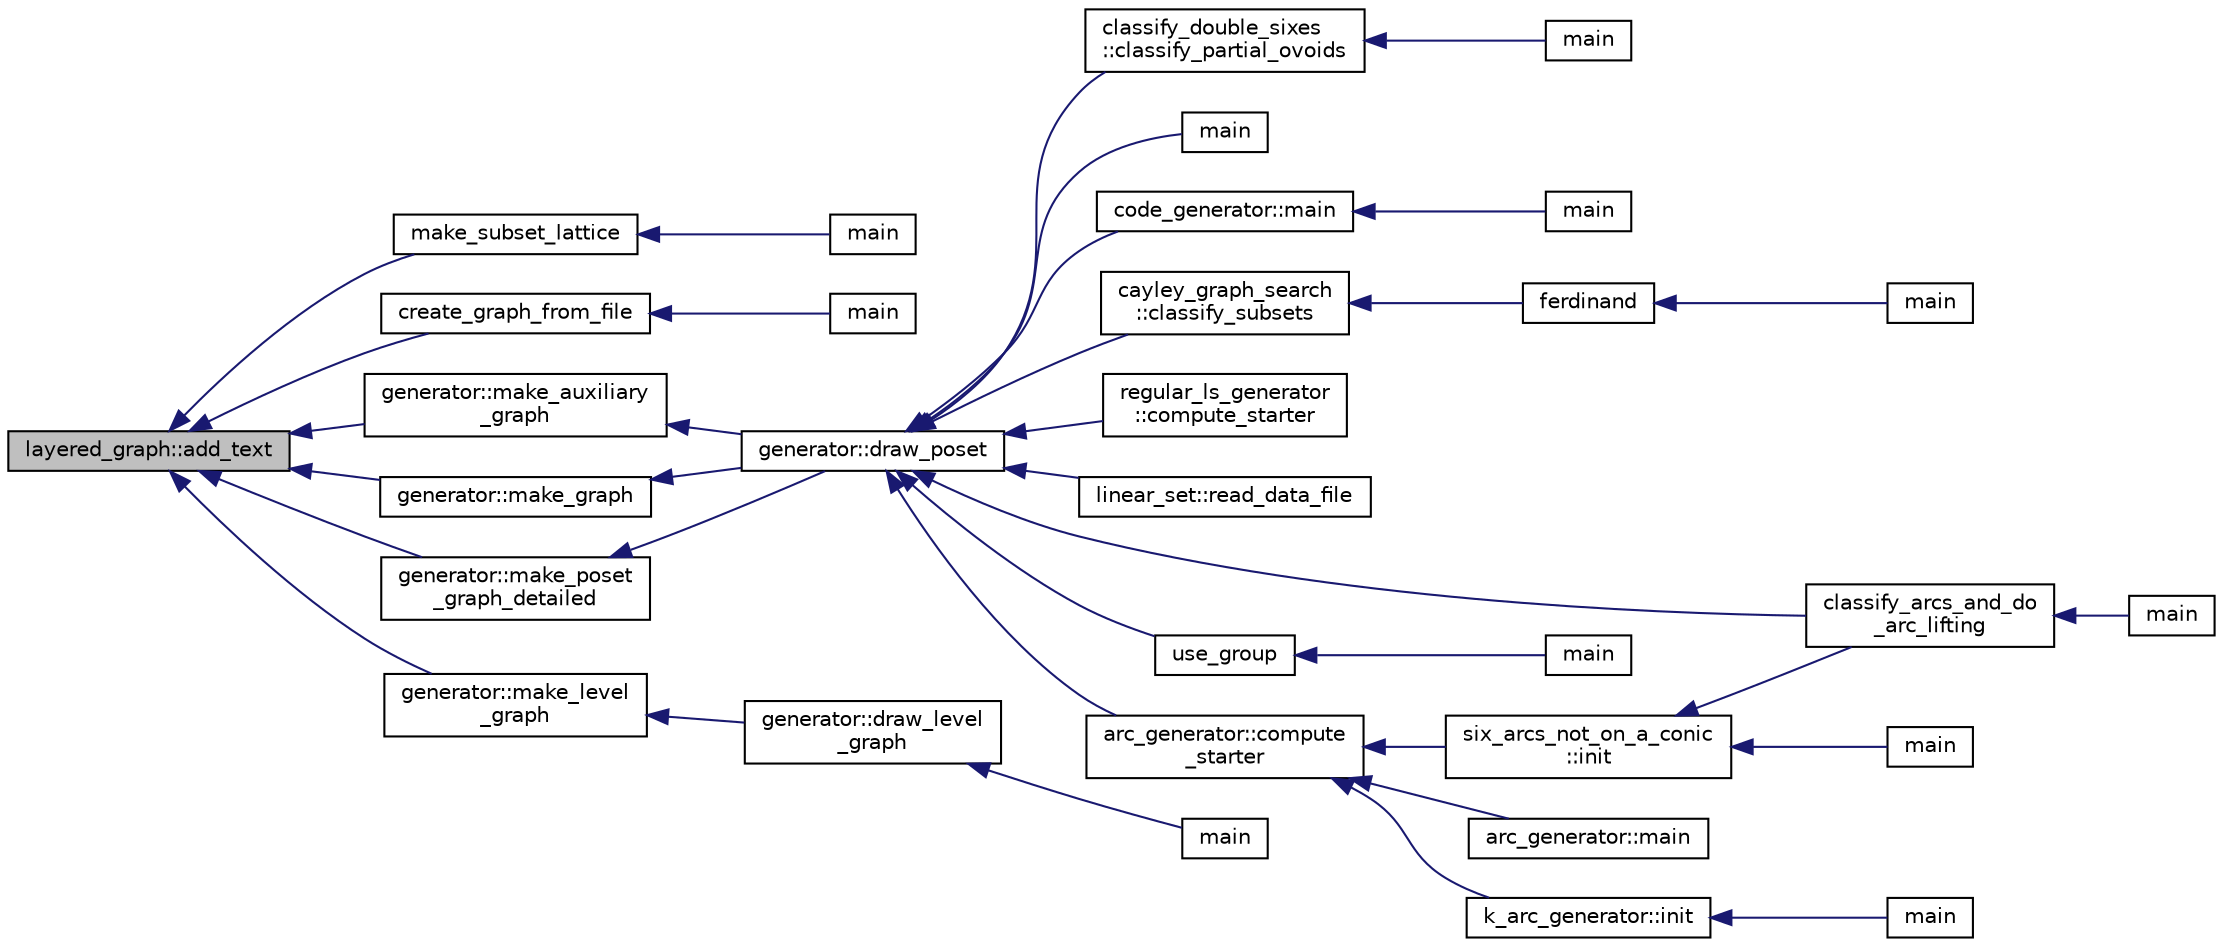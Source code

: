 digraph "layered_graph::add_text"
{
  edge [fontname="Helvetica",fontsize="10",labelfontname="Helvetica",labelfontsize="10"];
  node [fontname="Helvetica",fontsize="10",shape=record];
  rankdir="LR";
  Node207 [label="layered_graph::add_text",height=0.2,width=0.4,color="black", fillcolor="grey75", style="filled", fontcolor="black"];
  Node207 -> Node208 [dir="back",color="midnightblue",fontsize="10",style="solid",fontname="Helvetica"];
  Node208 [label="make_subset_lattice",height=0.2,width=0.4,color="black", fillcolor="white", style="filled",URL="$da/d78/poset__of__subsets_8_c.html#a9dc920908674ae38d5c24d78f5566e34"];
  Node208 -> Node209 [dir="back",color="midnightblue",fontsize="10",style="solid",fontname="Helvetica"];
  Node209 [label="main",height=0.2,width=0.4,color="black", fillcolor="white", style="filled",URL="$da/d78/poset__of__subsets_8_c.html#a3c04138a5bfe5d72780bb7e82a18e627"];
  Node207 -> Node210 [dir="back",color="midnightblue",fontsize="10",style="solid",fontname="Helvetica"];
  Node210 [label="create_graph_from_file",height=0.2,width=0.4,color="black", fillcolor="white", style="filled",URL="$db/d8d/create__layered__graph__file_8_c.html#a3861f0400d2bbd6a6228527acef31d77"];
  Node210 -> Node211 [dir="back",color="midnightblue",fontsize="10",style="solid",fontname="Helvetica"];
  Node211 [label="main",height=0.2,width=0.4,color="black", fillcolor="white", style="filled",URL="$db/d8d/create__layered__graph__file_8_c.html#a217dbf8b442f20279ea00b898af96f52"];
  Node207 -> Node212 [dir="back",color="midnightblue",fontsize="10",style="solid",fontname="Helvetica"];
  Node212 [label="generator::make_auxiliary\l_graph",height=0.2,width=0.4,color="black", fillcolor="white", style="filled",URL="$d7/d73/classgenerator.html#aabd85f45e3975dcf5eb15c0509e58392"];
  Node212 -> Node213 [dir="back",color="midnightblue",fontsize="10",style="solid",fontname="Helvetica"];
  Node213 [label="generator::draw_poset",height=0.2,width=0.4,color="black", fillcolor="white", style="filled",URL="$d7/d73/classgenerator.html#aa4f99c75a86701ba85e514a294efdf3a"];
  Node213 -> Node214 [dir="back",color="midnightblue",fontsize="10",style="solid",fontname="Helvetica"];
  Node214 [label="main",height=0.2,width=0.4,color="black", fillcolor="white", style="filled",URL="$d1/d5e/blt__main_8_c.html#a217dbf8b442f20279ea00b898af96f52"];
  Node213 -> Node215 [dir="back",color="midnightblue",fontsize="10",style="solid",fontname="Helvetica"];
  Node215 [label="code_generator::main",height=0.2,width=0.4,color="black", fillcolor="white", style="filled",URL="$db/d37/classcode__generator.html#ab3cf3a306e4032c2b471ac95321c599f"];
  Node215 -> Node216 [dir="back",color="midnightblue",fontsize="10",style="solid",fontname="Helvetica"];
  Node216 [label="main",height=0.2,width=0.4,color="black", fillcolor="white", style="filled",URL="$d4/d4f/codes_8_c.html#a217dbf8b442f20279ea00b898af96f52"];
  Node213 -> Node217 [dir="back",color="midnightblue",fontsize="10",style="solid",fontname="Helvetica"];
  Node217 [label="cayley_graph_search\l::classify_subsets",height=0.2,width=0.4,color="black", fillcolor="white", style="filled",URL="$de/dae/classcayley__graph__search.html#a4cf8a90752e018a281481ac80ad52c4b"];
  Node217 -> Node218 [dir="back",color="midnightblue",fontsize="10",style="solid",fontname="Helvetica"];
  Node218 [label="ferdinand",height=0.2,width=0.4,color="black", fillcolor="white", style="filled",URL="$da/df3/ferdinand_8_c.html#a322b57727d23cf5a0932f11c30ea18d9"];
  Node218 -> Node219 [dir="back",color="midnightblue",fontsize="10",style="solid",fontname="Helvetica"];
  Node219 [label="main",height=0.2,width=0.4,color="black", fillcolor="white", style="filled",URL="$da/df3/ferdinand_8_c.html#a3c04138a5bfe5d72780bb7e82a18e627"];
  Node213 -> Node220 [dir="back",color="midnightblue",fontsize="10",style="solid",fontname="Helvetica"];
  Node220 [label="regular_ls_generator\l::compute_starter",height=0.2,width=0.4,color="black", fillcolor="white", style="filled",URL="$d2/dd8/classregular__ls__generator.html#aa38907741058694a73194b02ceb4a53d"];
  Node213 -> Node221 [dir="back",color="midnightblue",fontsize="10",style="solid",fontname="Helvetica"];
  Node221 [label="linear_set::read_data_file",height=0.2,width=0.4,color="black", fillcolor="white", style="filled",URL="$dd/d86/classlinear__set.html#a9a5cd28cc81be7ee41002b2e3114c2cb"];
  Node213 -> Node222 [dir="back",color="midnightblue",fontsize="10",style="solid",fontname="Helvetica"];
  Node222 [label="classify_arcs_and_do\l_arc_lifting",height=0.2,width=0.4,color="black", fillcolor="white", style="filled",URL="$d6/dc3/arc__lifting__main_8_c.html#afdd7be16f16b8c71e9a72fe5f6a0b59c"];
  Node222 -> Node223 [dir="back",color="midnightblue",fontsize="10",style="solid",fontname="Helvetica"];
  Node223 [label="main",height=0.2,width=0.4,color="black", fillcolor="white", style="filled",URL="$d6/dc3/arc__lifting__main_8_c.html#a217dbf8b442f20279ea00b898af96f52"];
  Node213 -> Node224 [dir="back",color="midnightblue",fontsize="10",style="solid",fontname="Helvetica"];
  Node224 [label="use_group",height=0.2,width=0.4,color="black", fillcolor="white", style="filled",URL="$d9/d9f/all__cliques_8_c.html#aba62531e97173264c39afe2c7857af31"];
  Node224 -> Node225 [dir="back",color="midnightblue",fontsize="10",style="solid",fontname="Helvetica"];
  Node225 [label="main",height=0.2,width=0.4,color="black", fillcolor="white", style="filled",URL="$d9/d9f/all__cliques_8_c.html#a3c04138a5bfe5d72780bb7e82a18e627"];
  Node213 -> Node226 [dir="back",color="midnightblue",fontsize="10",style="solid",fontname="Helvetica"];
  Node226 [label="arc_generator::compute\l_starter",height=0.2,width=0.4,color="black", fillcolor="white", style="filled",URL="$d4/d21/classarc__generator.html#aad1dcec3a1c302e743d574bd1ac857d9"];
  Node226 -> Node227 [dir="back",color="midnightblue",fontsize="10",style="solid",fontname="Helvetica"];
  Node227 [label="arc_generator::main",height=0.2,width=0.4,color="black", fillcolor="white", style="filled",URL="$d4/d21/classarc__generator.html#ad80140b51b165dad1fe6ab232be7829a"];
  Node226 -> Node228 [dir="back",color="midnightblue",fontsize="10",style="solid",fontname="Helvetica"];
  Node228 [label="k_arc_generator::init",height=0.2,width=0.4,color="black", fillcolor="white", style="filled",URL="$d6/dd8/classk__arc__generator.html#a6036d9f52ede9f8ca681505626b5361d"];
  Node228 -> Node229 [dir="back",color="midnightblue",fontsize="10",style="solid",fontname="Helvetica"];
  Node229 [label="main",height=0.2,width=0.4,color="black", fillcolor="white", style="filled",URL="$d6/d01/k__arc__generator__main_8_c.html#a217dbf8b442f20279ea00b898af96f52"];
  Node226 -> Node230 [dir="back",color="midnightblue",fontsize="10",style="solid",fontname="Helvetica"];
  Node230 [label="six_arcs_not_on_a_conic\l::init",height=0.2,width=0.4,color="black", fillcolor="white", style="filled",URL="$d8/de6/classsix__arcs__not__on__a__conic.html#a7a4d5cf8a098488729934cfa8a70944a"];
  Node230 -> Node222 [dir="back",color="midnightblue",fontsize="10",style="solid",fontname="Helvetica"];
  Node230 -> Node231 [dir="back",color="midnightblue",fontsize="10",style="solid",fontname="Helvetica"];
  Node231 [label="main",height=0.2,width=0.4,color="black", fillcolor="white", style="filled",URL="$d2/dfa/create__surface__main_8_c.html#a217dbf8b442f20279ea00b898af96f52"];
  Node213 -> Node232 [dir="back",color="midnightblue",fontsize="10",style="solid",fontname="Helvetica"];
  Node232 [label="classify_double_sixes\l::classify_partial_ovoids",height=0.2,width=0.4,color="black", fillcolor="white", style="filled",URL="$dd/d23/classclassify__double__sixes.html#a2253fca143a0e8a3e39655eb05668ae9"];
  Node232 -> Node233 [dir="back",color="midnightblue",fontsize="10",style="solid",fontname="Helvetica"];
  Node233 [label="main",height=0.2,width=0.4,color="black", fillcolor="white", style="filled",URL="$df/df8/surface__classify_8_c.html#a217dbf8b442f20279ea00b898af96f52"];
  Node207 -> Node234 [dir="back",color="midnightblue",fontsize="10",style="solid",fontname="Helvetica"];
  Node234 [label="generator::make_graph",height=0.2,width=0.4,color="black", fillcolor="white", style="filled",URL="$d7/d73/classgenerator.html#a70dd7819a500c8baef63327eb5d72f4c"];
  Node234 -> Node213 [dir="back",color="midnightblue",fontsize="10",style="solid",fontname="Helvetica"];
  Node207 -> Node235 [dir="back",color="midnightblue",fontsize="10",style="solid",fontname="Helvetica"];
  Node235 [label="generator::make_level\l_graph",height=0.2,width=0.4,color="black", fillcolor="white", style="filled",URL="$d7/d73/classgenerator.html#ac5980214ff3f3db0a36011316869c712"];
  Node235 -> Node236 [dir="back",color="midnightblue",fontsize="10",style="solid",fontname="Helvetica"];
  Node236 [label="generator::draw_level\l_graph",height=0.2,width=0.4,color="black", fillcolor="white", style="filled",URL="$d7/d73/classgenerator.html#a6bbc7b7aafea55ff8e202efc43ab263c"];
  Node236 -> Node237 [dir="back",color="midnightblue",fontsize="10",style="solid",fontname="Helvetica"];
  Node237 [label="main",height=0.2,width=0.4,color="black", fillcolor="white", style="filled",URL="$de/d2d/graph_2graph_8_c.html#a217dbf8b442f20279ea00b898af96f52"];
  Node207 -> Node238 [dir="back",color="midnightblue",fontsize="10",style="solid",fontname="Helvetica"];
  Node238 [label="generator::make_poset\l_graph_detailed",height=0.2,width=0.4,color="black", fillcolor="white", style="filled",URL="$d7/d73/classgenerator.html#a4f8b07122d32e3db0788f5a385bb1615"];
  Node238 -> Node213 [dir="back",color="midnightblue",fontsize="10",style="solid",fontname="Helvetica"];
}
